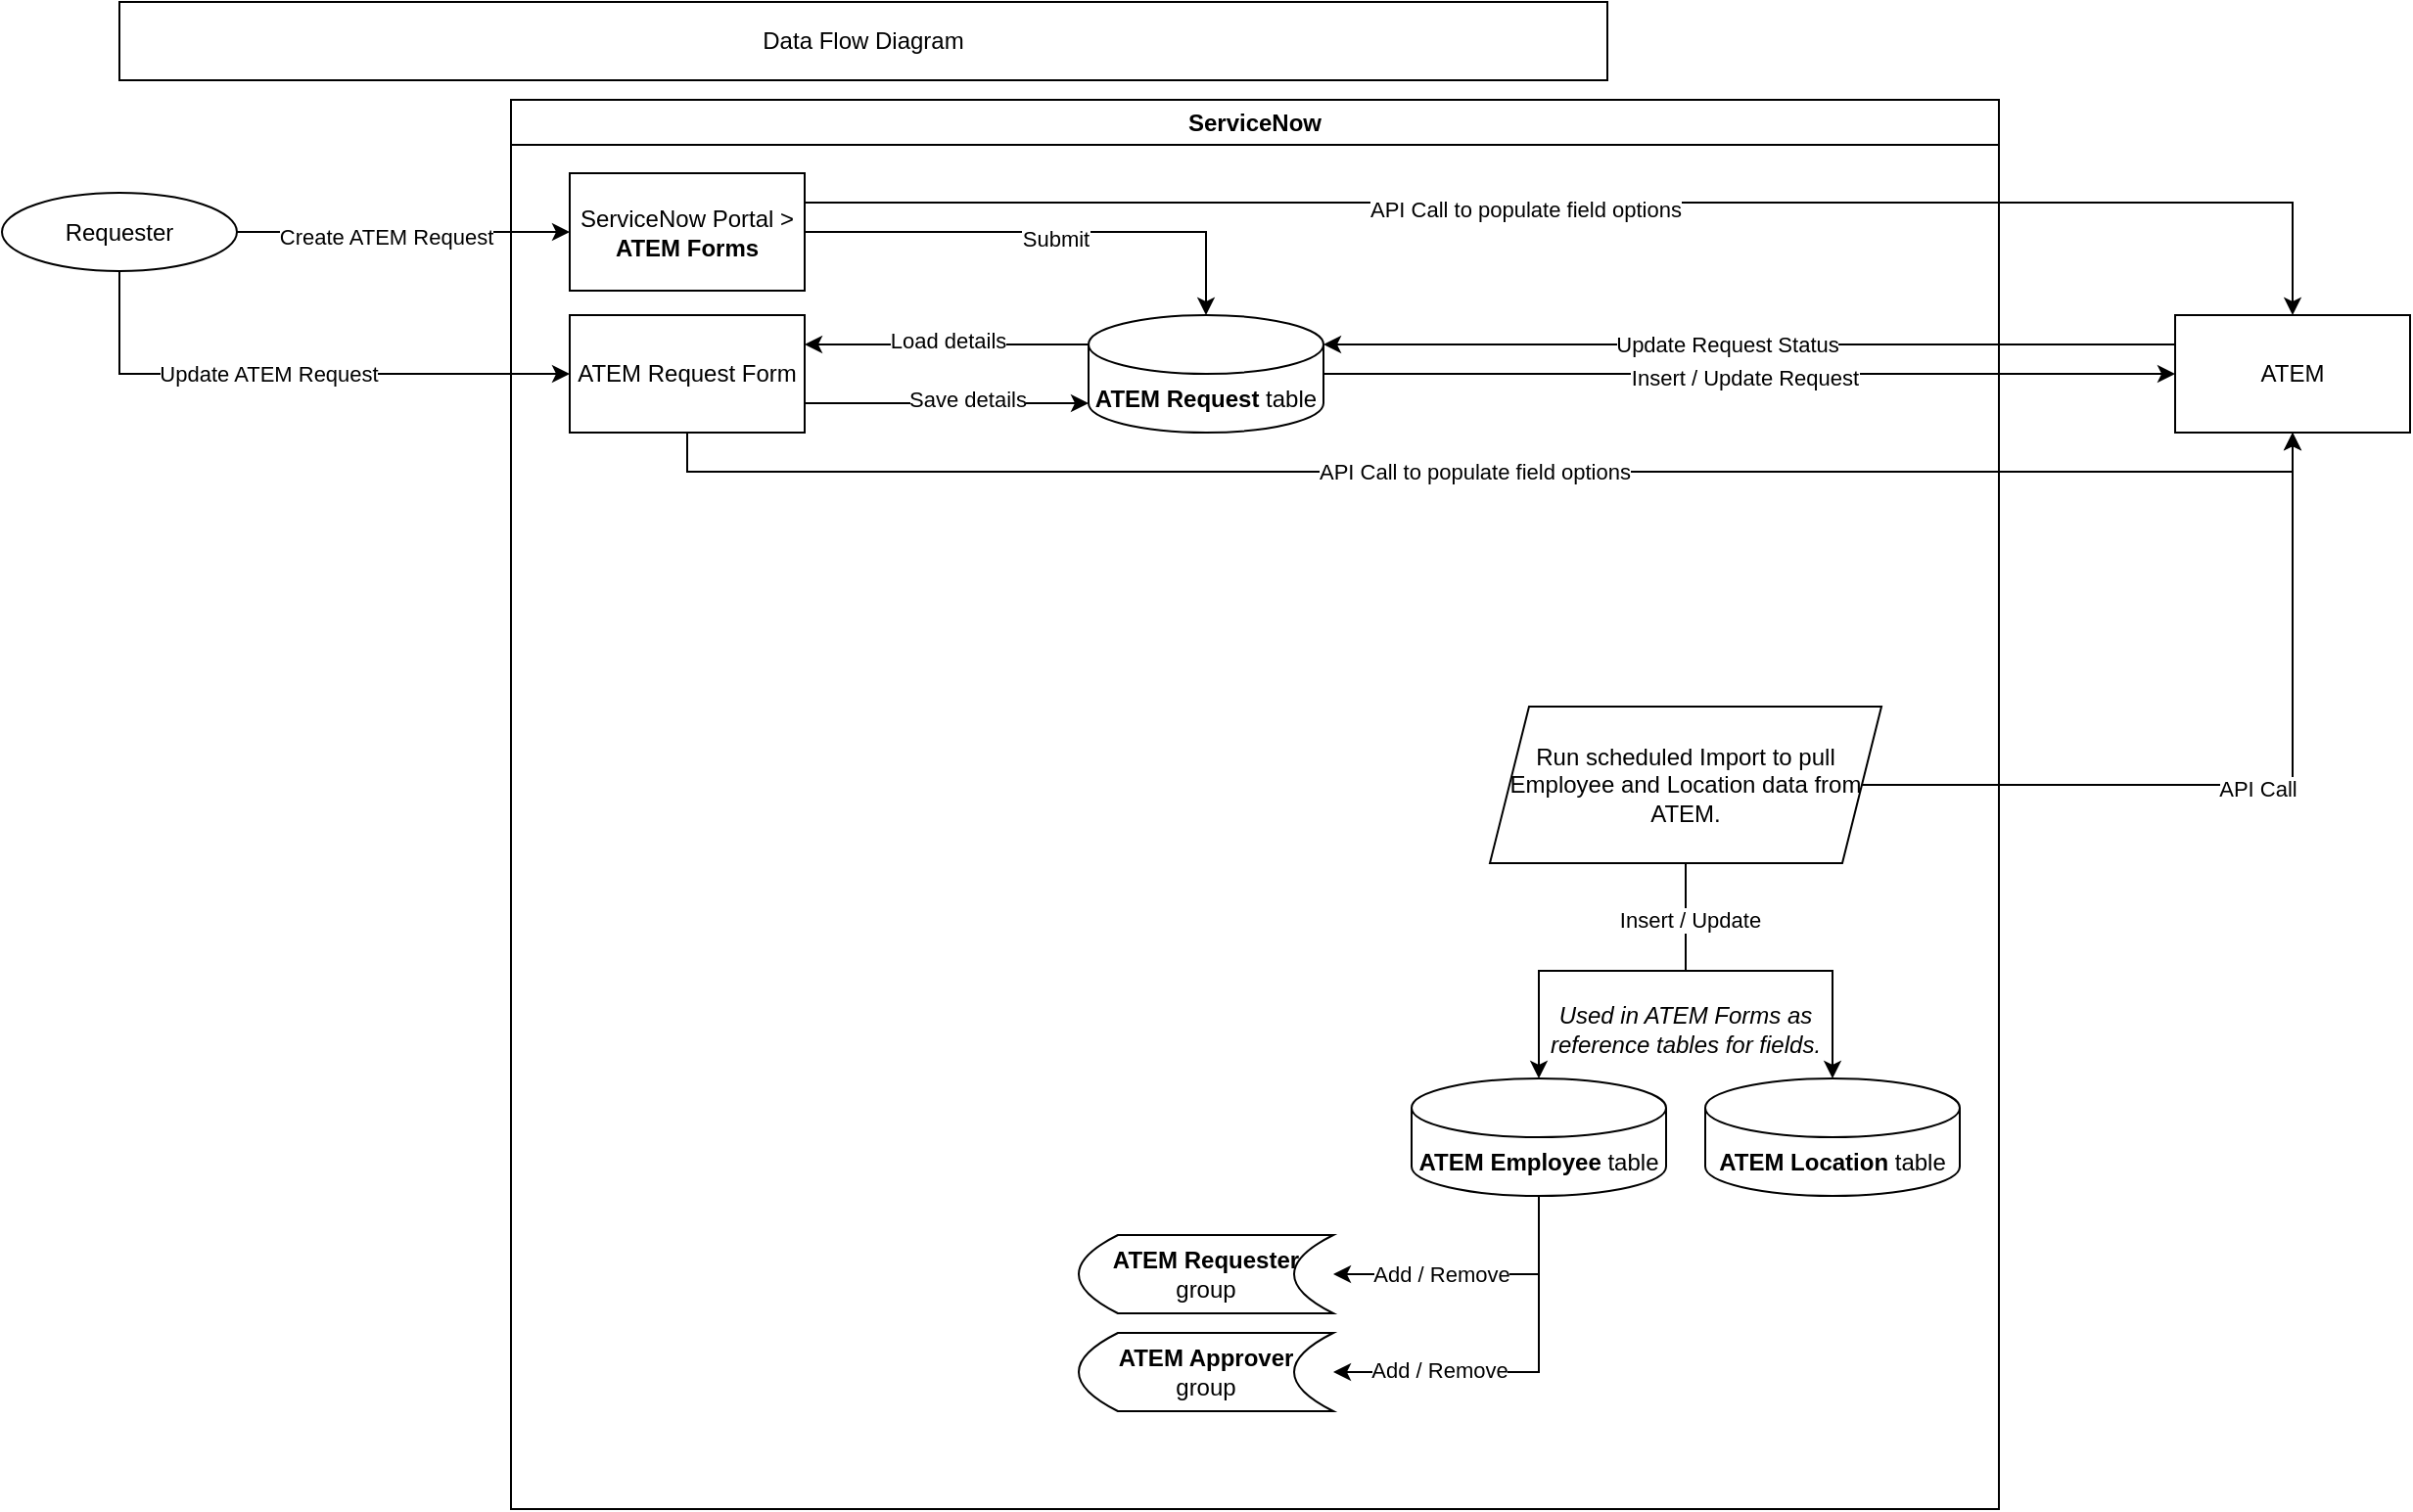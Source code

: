 <mxfile version="24.8.6">
  <diagram name="Page-1" id="vJ9msExYez2PfhHNTedl">
    <mxGraphModel dx="2359" dy="813" grid="1" gridSize="10" guides="1" tooltips="1" connect="1" arrows="1" fold="1" page="1" pageScale="1" pageWidth="850" pageHeight="1100" math="0" shadow="0">
      <root>
        <mxCell id="0" />
        <mxCell id="1" parent="0" />
        <mxCell id="YMgWz04EDcFaskVMTQV5-2" value="Data Flow Diagram" style="rounded=0;whiteSpace=wrap;html=1;" parent="1" vertex="1">
          <mxGeometry x="40" y="40" width="760" height="40" as="geometry" />
        </mxCell>
        <mxCell id="D2kK4QuqPIGLLuFjaRP0-16" style="edgeStyle=orthogonalEdgeStyle;rounded=0;orthogonalLoop=1;jettySize=auto;html=1;exitX=1;exitY=0.5;exitDx=0;exitDy=0;entryX=0;entryY=0.5;entryDx=0;entryDy=0;" parent="1" source="D2kK4QuqPIGLLuFjaRP0-2" target="D2kK4QuqPIGLLuFjaRP0-14" edge="1">
          <mxGeometry relative="1" as="geometry">
            <mxPoint x="250" y="150" as="targetPoint" />
          </mxGeometry>
        </mxCell>
        <mxCell id="D2kK4QuqPIGLLuFjaRP0-17" value="Create ATEM Request" style="edgeLabel;html=1;align=center;verticalAlign=middle;resizable=0;points=[];" parent="D2kK4QuqPIGLLuFjaRP0-16" vertex="1" connectable="0">
          <mxGeometry x="-0.111" y="-2" relative="1" as="geometry">
            <mxPoint as="offset" />
          </mxGeometry>
        </mxCell>
        <mxCell id="D2kK4QuqPIGLLuFjaRP0-2" value="Requester" style="ellipse;whiteSpace=wrap;html=1;" parent="1" vertex="1">
          <mxGeometry x="-20" y="137.5" width="120" height="40" as="geometry" />
        </mxCell>
        <mxCell id="D2kK4QuqPIGLLuFjaRP0-5" value="ATEM" style="rounded=0;whiteSpace=wrap;html=1;" parent="1" vertex="1">
          <mxGeometry x="1090" y="200" width="120" height="60" as="geometry" />
        </mxCell>
        <mxCell id="D2kK4QuqPIGLLuFjaRP0-13" value="ServiceNow" style="swimlane;whiteSpace=wrap;html=1;" parent="1" vertex="1">
          <mxGeometry x="240" y="90" width="760" height="720" as="geometry" />
        </mxCell>
        <mxCell id="D2kK4QuqPIGLLuFjaRP0-24" value="" style="edgeStyle=orthogonalEdgeStyle;rounded=0;orthogonalLoop=1;jettySize=auto;html=1;" parent="D2kK4QuqPIGLLuFjaRP0-13" source="D2kK4QuqPIGLLuFjaRP0-14" target="D2kK4QuqPIGLLuFjaRP0-22" edge="1">
          <mxGeometry relative="1" as="geometry" />
        </mxCell>
        <mxCell id="D2kK4QuqPIGLLuFjaRP0-25" value="Submit" style="edgeLabel;html=1;align=center;verticalAlign=middle;resizable=0;points=[];" parent="D2kK4QuqPIGLLuFjaRP0-24" vertex="1" connectable="0">
          <mxGeometry x="0.035" y="-3" relative="1" as="geometry">
            <mxPoint as="offset" />
          </mxGeometry>
        </mxCell>
        <mxCell id="D2kK4QuqPIGLLuFjaRP0-14" value="ServiceNow Portal &amp;gt; &lt;b&gt;ATEM Forms&lt;/b&gt;" style="whiteSpace=wrap;html=1;align=center;" parent="D2kK4QuqPIGLLuFjaRP0-13" vertex="1">
          <mxGeometry x="30" y="37.5" width="120" height="60" as="geometry" />
        </mxCell>
        <mxCell id="35jLMfhWTKzBDB8Qo9hW-36" value="" style="edgeStyle=orthogonalEdgeStyle;rounded=0;orthogonalLoop=1;jettySize=auto;html=1;exitX=0;exitY=0;exitDx=0;exitDy=15;exitPerimeter=0;entryX=1;entryY=0.25;entryDx=0;entryDy=0;" edge="1" parent="D2kK4QuqPIGLLuFjaRP0-13" source="D2kK4QuqPIGLLuFjaRP0-22" target="35jLMfhWTKzBDB8Qo9hW-35">
          <mxGeometry relative="1" as="geometry" />
        </mxCell>
        <mxCell id="35jLMfhWTKzBDB8Qo9hW-44" value="Load details" style="edgeLabel;html=1;align=center;verticalAlign=middle;resizable=0;points=[];" vertex="1" connectable="0" parent="35jLMfhWTKzBDB8Qo9hW-36">
          <mxGeometry x="-0.003" y="-2" relative="1" as="geometry">
            <mxPoint as="offset" />
          </mxGeometry>
        </mxCell>
        <mxCell id="D2kK4QuqPIGLLuFjaRP0-22" value="&lt;b&gt;ATEM Request&lt;/b&gt; table" style="shape=cylinder3;whiteSpace=wrap;html=1;boundedLbl=1;backgroundOutline=1;size=15;" parent="D2kK4QuqPIGLLuFjaRP0-13" vertex="1">
          <mxGeometry x="295" y="110" width="120" height="60" as="geometry" />
        </mxCell>
        <mxCell id="D2kK4QuqPIGLLuFjaRP0-29" value="&lt;b&gt;ATEM Location&lt;/b&gt; table" style="shape=cylinder3;whiteSpace=wrap;html=1;boundedLbl=1;backgroundOutline=1;size=15;" parent="D2kK4QuqPIGLLuFjaRP0-13" vertex="1">
          <mxGeometry x="610" y="500" width="130" height="60" as="geometry" />
        </mxCell>
        <mxCell id="35jLMfhWTKzBDB8Qo9hW-20" style="edgeStyle=orthogonalEdgeStyle;rounded=0;orthogonalLoop=1;jettySize=auto;html=1;exitX=0.5;exitY=1;exitDx=0;exitDy=0;exitPerimeter=0;entryX=1;entryY=0.5;entryDx=0;entryDy=0;" edge="1" parent="D2kK4QuqPIGLLuFjaRP0-13" source="D2kK4QuqPIGLLuFjaRP0-28" target="35jLMfhWTKzBDB8Qo9hW-18">
          <mxGeometry relative="1" as="geometry" />
        </mxCell>
        <mxCell id="35jLMfhWTKzBDB8Qo9hW-22" value="Add / Remove" style="edgeLabel;html=1;align=center;verticalAlign=middle;resizable=0;points=[];" vertex="1" connectable="0" parent="35jLMfhWTKzBDB8Qo9hW-20">
          <mxGeometry x="0.461" y="2" relative="1" as="geometry">
            <mxPoint x="16" y="-2" as="offset" />
          </mxGeometry>
        </mxCell>
        <mxCell id="35jLMfhWTKzBDB8Qo9hW-21" style="edgeStyle=orthogonalEdgeStyle;rounded=0;orthogonalLoop=1;jettySize=auto;html=1;exitX=0.5;exitY=1;exitDx=0;exitDy=0;exitPerimeter=0;entryX=1;entryY=0.5;entryDx=0;entryDy=0;" edge="1" parent="D2kK4QuqPIGLLuFjaRP0-13" source="D2kK4QuqPIGLLuFjaRP0-28" target="35jLMfhWTKzBDB8Qo9hW-19">
          <mxGeometry relative="1" as="geometry" />
        </mxCell>
        <mxCell id="35jLMfhWTKzBDB8Qo9hW-23" value="Add / Remove" style="edgeLabel;html=1;align=center;verticalAlign=middle;resizable=0;points=[];" vertex="1" connectable="0" parent="35jLMfhWTKzBDB8Qo9hW-21">
          <mxGeometry x="0.446" y="-1" relative="1" as="geometry">
            <mxPoint as="offset" />
          </mxGeometry>
        </mxCell>
        <mxCell id="D2kK4QuqPIGLLuFjaRP0-28" value="&lt;b&gt;ATEM Employee&lt;/b&gt; table" style="shape=cylinder3;whiteSpace=wrap;html=1;boundedLbl=1;backgroundOutline=1;size=15;" parent="D2kK4QuqPIGLLuFjaRP0-13" vertex="1">
          <mxGeometry x="460" y="500" width="130" height="60" as="geometry" />
        </mxCell>
        <mxCell id="D2kK4QuqPIGLLuFjaRP0-39" value="" style="edgeStyle=orthogonalEdgeStyle;rounded=0;orthogonalLoop=1;jettySize=auto;html=1;" parent="D2kK4QuqPIGLLuFjaRP0-13" source="D2kK4QuqPIGLLuFjaRP0-31" target="D2kK4QuqPIGLLuFjaRP0-29" edge="1">
          <mxGeometry relative="1" as="geometry" />
        </mxCell>
        <mxCell id="D2kK4QuqPIGLLuFjaRP0-31" value="&lt;div style=&quot;&quot;&gt;&lt;span style=&quot;background-color: initial;&quot;&gt;Run scheduled Import to pull Employee and Location data from ATEM.&lt;/span&gt;&lt;/div&gt;" style="shape=parallelogram;perimeter=parallelogramPerimeter;whiteSpace=wrap;html=1;fixedSize=1;verticalAlign=middle;align=center;" parent="D2kK4QuqPIGLLuFjaRP0-13" vertex="1">
          <mxGeometry x="500" y="310" width="200" height="80" as="geometry" />
        </mxCell>
        <mxCell id="35jLMfhWTKzBDB8Qo9hW-2" style="edgeStyle=orthogonalEdgeStyle;rounded=0;orthogonalLoop=1;jettySize=auto;html=1;exitX=0.5;exitY=1;exitDx=0;exitDy=0;entryX=0.5;entryY=0;entryDx=0;entryDy=0;entryPerimeter=0;" edge="1" parent="D2kK4QuqPIGLLuFjaRP0-13" source="D2kK4QuqPIGLLuFjaRP0-31" target="D2kK4QuqPIGLLuFjaRP0-28">
          <mxGeometry relative="1" as="geometry" />
        </mxCell>
        <mxCell id="35jLMfhWTKzBDB8Qo9hW-3" value="Insert / Update" style="edgeLabel;html=1;align=center;verticalAlign=middle;resizable=0;points=[];" vertex="1" connectable="0" parent="35jLMfhWTKzBDB8Qo9hW-2">
          <mxGeometry x="-0.686" y="2" relative="1" as="geometry">
            <mxPoint as="offset" />
          </mxGeometry>
        </mxCell>
        <mxCell id="35jLMfhWTKzBDB8Qo9hW-18" value="&lt;b&gt;ATEM Requester&lt;/b&gt;&lt;div&gt;group&lt;/div&gt;" style="shape=dataStorage;whiteSpace=wrap;html=1;fixedSize=1;align=center;" vertex="1" parent="D2kK4QuqPIGLLuFjaRP0-13">
          <mxGeometry x="290" y="580" width="130" height="40" as="geometry" />
        </mxCell>
        <mxCell id="35jLMfhWTKzBDB8Qo9hW-19" value="&lt;b&gt;ATEM Approver&lt;/b&gt;&lt;div&gt;group&lt;/div&gt;" style="shape=dataStorage;whiteSpace=wrap;html=1;fixedSize=1;align=center;" vertex="1" parent="D2kK4QuqPIGLLuFjaRP0-13">
          <mxGeometry x="290" y="630" width="130" height="40" as="geometry" />
        </mxCell>
        <mxCell id="35jLMfhWTKzBDB8Qo9hW-24" value="&lt;i&gt;Used in ATEM Forms as reference tables for fields.&lt;/i&gt;" style="text;html=1;align=center;verticalAlign=middle;whiteSpace=wrap;rounded=0;" vertex="1" parent="D2kK4QuqPIGLLuFjaRP0-13">
          <mxGeometry x="525" y="460" width="150" height="30" as="geometry" />
        </mxCell>
        <mxCell id="35jLMfhWTKzBDB8Qo9hW-35" value="ATEM Request Form" style="rounded=0;whiteSpace=wrap;html=1;" vertex="1" parent="D2kK4QuqPIGLLuFjaRP0-13">
          <mxGeometry x="30" y="110" width="120" height="60" as="geometry" />
        </mxCell>
        <mxCell id="35jLMfhWTKzBDB8Qo9hW-41" style="edgeStyle=orthogonalEdgeStyle;rounded=0;orthogonalLoop=1;jettySize=auto;html=1;exitX=1;exitY=0.75;exitDx=0;exitDy=0;entryX=0;entryY=1;entryDx=0;entryDy=-15;entryPerimeter=0;" edge="1" parent="D2kK4QuqPIGLLuFjaRP0-13" source="35jLMfhWTKzBDB8Qo9hW-35" target="D2kK4QuqPIGLLuFjaRP0-22">
          <mxGeometry relative="1" as="geometry" />
        </mxCell>
        <mxCell id="35jLMfhWTKzBDB8Qo9hW-42" value="Save details" style="edgeLabel;html=1;align=center;verticalAlign=middle;resizable=0;points=[];" vertex="1" connectable="0" parent="35jLMfhWTKzBDB8Qo9hW-41">
          <mxGeometry x="0.145" y="2" relative="1" as="geometry">
            <mxPoint as="offset" />
          </mxGeometry>
        </mxCell>
        <mxCell id="D2kK4QuqPIGLLuFjaRP0-26" style="edgeStyle=orthogonalEdgeStyle;rounded=0;orthogonalLoop=1;jettySize=auto;html=1;exitX=0.5;exitY=1;exitDx=0;exitDy=0;entryX=0;entryY=0.5;entryDx=0;entryDy=0;" parent="1" source="D2kK4QuqPIGLLuFjaRP0-2" target="35jLMfhWTKzBDB8Qo9hW-35" edge="1">
          <mxGeometry relative="1" as="geometry" />
        </mxCell>
        <mxCell id="D2kK4QuqPIGLLuFjaRP0-27" value="Update ATEM Request" style="edgeLabel;html=1;align=center;verticalAlign=middle;resizable=0;points=[];" parent="D2kK4QuqPIGLLuFjaRP0-26" vertex="1" connectable="0">
          <mxGeometry x="-0.098" relative="1" as="geometry">
            <mxPoint x="1" as="offset" />
          </mxGeometry>
        </mxCell>
        <mxCell id="D2kK4QuqPIGLLuFjaRP0-34" style="edgeStyle=orthogonalEdgeStyle;rounded=0;orthogonalLoop=1;jettySize=auto;html=1;exitX=1;exitY=0.5;exitDx=0;exitDy=0;entryX=0.5;entryY=1;entryDx=0;entryDy=0;" parent="1" source="D2kK4QuqPIGLLuFjaRP0-31" target="D2kK4QuqPIGLLuFjaRP0-5" edge="1">
          <mxGeometry relative="1" as="geometry" />
        </mxCell>
        <mxCell id="D2kK4QuqPIGLLuFjaRP0-35" value="API Call" style="edgeLabel;html=1;align=center;verticalAlign=middle;resizable=0;points=[];" parent="D2kK4QuqPIGLLuFjaRP0-34" vertex="1" connectable="0">
          <mxGeometry x="0.009" y="-2" relative="1" as="geometry">
            <mxPoint as="offset" />
          </mxGeometry>
        </mxCell>
        <mxCell id="35jLMfhWTKzBDB8Qo9hW-14" style="edgeStyle=orthogonalEdgeStyle;rounded=0;orthogonalLoop=1;jettySize=auto;html=1;exitX=1;exitY=0.5;exitDx=0;exitDy=0;exitPerimeter=0;entryX=0;entryY=0.5;entryDx=0;entryDy=0;" edge="1" parent="1" source="D2kK4QuqPIGLLuFjaRP0-22" target="D2kK4QuqPIGLLuFjaRP0-5">
          <mxGeometry relative="1" as="geometry" />
        </mxCell>
        <mxCell id="35jLMfhWTKzBDB8Qo9hW-15" value="Insert / Update Request" style="edgeLabel;html=1;align=center;verticalAlign=middle;resizable=0;points=[];" vertex="1" connectable="0" parent="35jLMfhWTKzBDB8Qo9hW-14">
          <mxGeometry x="-0.013" y="-1" relative="1" as="geometry">
            <mxPoint y="1" as="offset" />
          </mxGeometry>
        </mxCell>
        <mxCell id="35jLMfhWTKzBDB8Qo9hW-16" style="edgeStyle=orthogonalEdgeStyle;rounded=0;orthogonalLoop=1;jettySize=auto;html=1;exitX=0;exitY=0.25;exitDx=0;exitDy=0;entryX=1;entryY=0;entryDx=0;entryDy=15;entryPerimeter=0;" edge="1" parent="1" source="D2kK4QuqPIGLLuFjaRP0-5" target="D2kK4QuqPIGLLuFjaRP0-22">
          <mxGeometry relative="1" as="geometry" />
        </mxCell>
        <mxCell id="35jLMfhWTKzBDB8Qo9hW-17" value="Update Request Status" style="edgeLabel;html=1;align=center;verticalAlign=middle;resizable=0;points=[];" vertex="1" connectable="0" parent="35jLMfhWTKzBDB8Qo9hW-16">
          <mxGeometry x="0.054" relative="1" as="geometry">
            <mxPoint as="offset" />
          </mxGeometry>
        </mxCell>
        <mxCell id="35jLMfhWTKzBDB8Qo9hW-33" style="edgeStyle=orthogonalEdgeStyle;rounded=0;orthogonalLoop=1;jettySize=auto;html=1;exitX=1;exitY=0.25;exitDx=0;exitDy=0;entryX=0.5;entryY=0;entryDx=0;entryDy=0;" edge="1" parent="1" source="D2kK4QuqPIGLLuFjaRP0-14" target="D2kK4QuqPIGLLuFjaRP0-5">
          <mxGeometry relative="1" as="geometry" />
        </mxCell>
        <mxCell id="35jLMfhWTKzBDB8Qo9hW-34" value="API Call to populate field options" style="edgeLabel;html=1;align=center;verticalAlign=middle;resizable=0;points=[];" vertex="1" connectable="0" parent="35jLMfhWTKzBDB8Qo9hW-33">
          <mxGeometry x="-0.101" y="-2" relative="1" as="geometry">
            <mxPoint y="1" as="offset" />
          </mxGeometry>
        </mxCell>
        <mxCell id="35jLMfhWTKzBDB8Qo9hW-39" style="edgeStyle=orthogonalEdgeStyle;rounded=0;orthogonalLoop=1;jettySize=auto;html=1;exitX=0.5;exitY=1;exitDx=0;exitDy=0;entryX=0.5;entryY=1;entryDx=0;entryDy=0;" edge="1" parent="1" source="35jLMfhWTKzBDB8Qo9hW-35" target="D2kK4QuqPIGLLuFjaRP0-5">
          <mxGeometry relative="1" as="geometry" />
        </mxCell>
        <mxCell id="35jLMfhWTKzBDB8Qo9hW-40" value="API Call to populate field options" style="edgeLabel;html=1;align=center;verticalAlign=middle;resizable=0;points=[];" vertex="1" connectable="0" parent="35jLMfhWTKzBDB8Qo9hW-39">
          <mxGeometry x="-0.019" relative="1" as="geometry">
            <mxPoint as="offset" />
          </mxGeometry>
        </mxCell>
      </root>
    </mxGraphModel>
  </diagram>
</mxfile>
